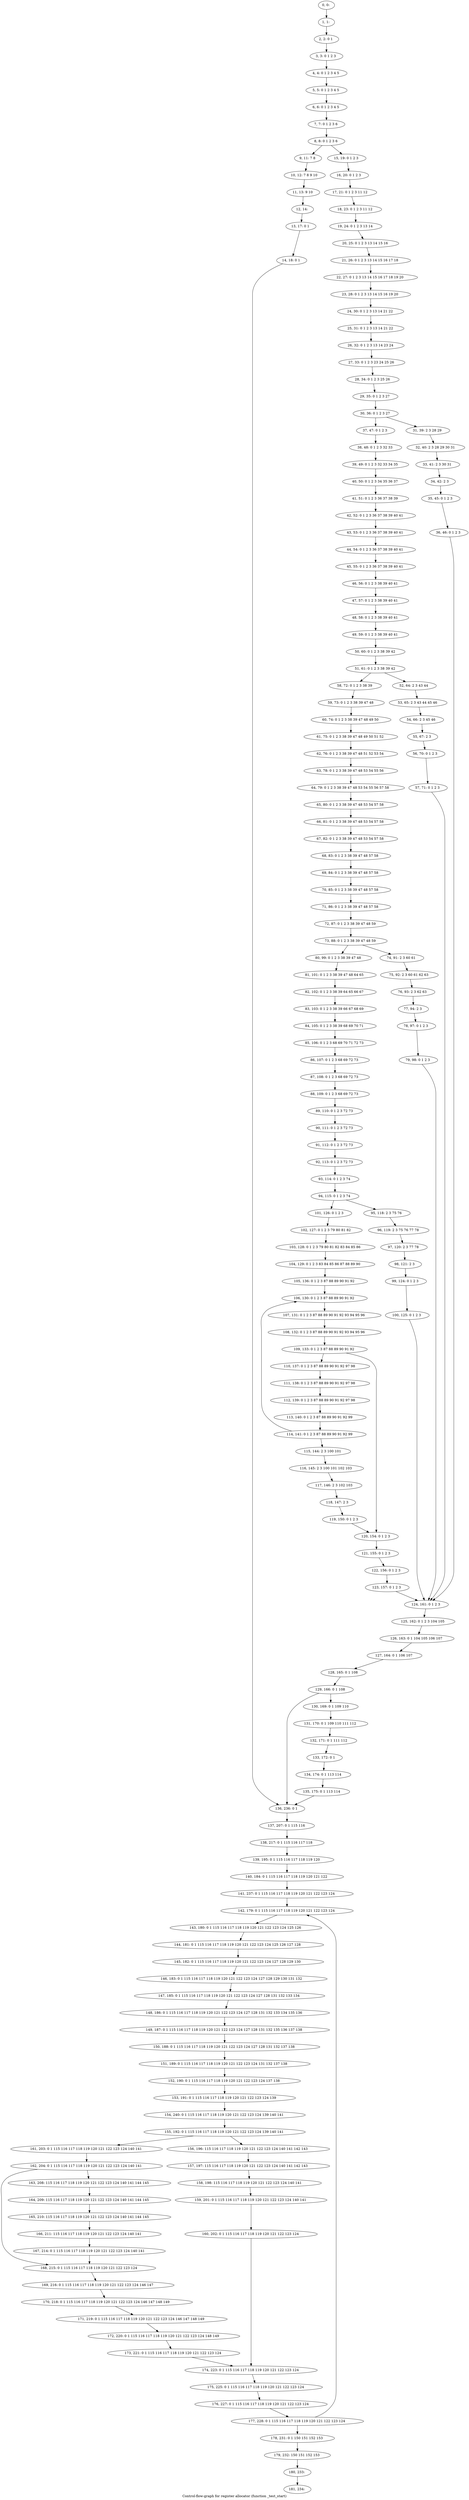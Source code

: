 digraph G {
graph [label="Control-flow-graph for register allocator (function _test_start)"]
0[label="0, 0: "];
1[label="1, 1: "];
2[label="2, 2: 0 1 "];
3[label="3, 3: 0 1 2 3 "];
4[label="4, 4: 0 1 2 3 4 5 "];
5[label="5, 5: 0 1 2 3 4 5 "];
6[label="6, 6: 0 1 2 3 4 5 "];
7[label="7, 7: 0 1 2 3 6 "];
8[label="8, 8: 0 1 2 3 6 "];
9[label="9, 11: 7 8 "];
10[label="10, 12: 7 8 9 10 "];
11[label="11, 13: 9 10 "];
12[label="12, 14: "];
13[label="13, 17: 0 1 "];
14[label="14, 18: 0 1 "];
15[label="15, 19: 0 1 2 3 "];
16[label="16, 20: 0 1 2 3 "];
17[label="17, 21: 0 1 2 3 11 12 "];
18[label="18, 23: 0 1 2 3 11 12 "];
19[label="19, 24: 0 1 2 3 13 14 "];
20[label="20, 25: 0 1 2 3 13 14 15 16 "];
21[label="21, 26: 0 1 2 3 13 14 15 16 17 18 "];
22[label="22, 27: 0 1 2 3 13 14 15 16 17 18 19 20 "];
23[label="23, 28: 0 1 2 3 13 14 15 16 19 20 "];
24[label="24, 30: 0 1 2 3 13 14 21 22 "];
25[label="25, 31: 0 1 2 3 13 14 21 22 "];
26[label="26, 32: 0 1 2 3 13 14 23 24 "];
27[label="27, 33: 0 1 2 3 23 24 25 26 "];
28[label="28, 34: 0 1 2 3 25 26 "];
29[label="29, 35: 0 1 2 3 27 "];
30[label="30, 36: 0 1 2 3 27 "];
31[label="31, 39: 2 3 28 29 "];
32[label="32, 40: 2 3 28 29 30 31 "];
33[label="33, 41: 2 3 30 31 "];
34[label="34, 42: 2 3 "];
35[label="35, 45: 0 1 2 3 "];
36[label="36, 46: 0 1 2 3 "];
37[label="37, 47: 0 1 2 3 "];
38[label="38, 48: 0 1 2 3 32 33 "];
39[label="39, 49: 0 1 2 3 32 33 34 35 "];
40[label="40, 50: 0 1 2 3 34 35 36 37 "];
41[label="41, 51: 0 1 2 3 36 37 38 39 "];
42[label="42, 52: 0 1 2 3 36 37 38 39 40 41 "];
43[label="43, 53: 0 1 2 3 36 37 38 39 40 41 "];
44[label="44, 54: 0 1 2 3 36 37 38 39 40 41 "];
45[label="45, 55: 0 1 2 3 36 37 38 39 40 41 "];
46[label="46, 56: 0 1 2 3 38 39 40 41 "];
47[label="47, 57: 0 1 2 3 38 39 40 41 "];
48[label="48, 58: 0 1 2 3 38 39 40 41 "];
49[label="49, 59: 0 1 2 3 38 39 40 41 "];
50[label="50, 60: 0 1 2 3 38 39 42 "];
51[label="51, 61: 0 1 2 3 38 39 42 "];
52[label="52, 64: 2 3 43 44 "];
53[label="53, 65: 2 3 43 44 45 46 "];
54[label="54, 66: 2 3 45 46 "];
55[label="55, 67: 2 3 "];
56[label="56, 70: 0 1 2 3 "];
57[label="57, 71: 0 1 2 3 "];
58[label="58, 72: 0 1 2 3 38 39 "];
59[label="59, 73: 0 1 2 3 38 39 47 48 "];
60[label="60, 74: 0 1 2 3 38 39 47 48 49 50 "];
61[label="61, 75: 0 1 2 3 38 39 47 48 49 50 51 52 "];
62[label="62, 76: 0 1 2 3 38 39 47 48 51 52 53 54 "];
63[label="63, 78: 0 1 2 3 38 39 47 48 53 54 55 56 "];
64[label="64, 79: 0 1 2 3 38 39 47 48 53 54 55 56 57 58 "];
65[label="65, 80: 0 1 2 3 38 39 47 48 53 54 57 58 "];
66[label="66, 81: 0 1 2 3 38 39 47 48 53 54 57 58 "];
67[label="67, 82: 0 1 2 3 38 39 47 48 53 54 57 58 "];
68[label="68, 83: 0 1 2 3 38 39 47 48 57 58 "];
69[label="69, 84: 0 1 2 3 38 39 47 48 57 58 "];
70[label="70, 85: 0 1 2 3 38 39 47 48 57 58 "];
71[label="71, 86: 0 1 2 3 38 39 47 48 57 58 "];
72[label="72, 87: 0 1 2 3 38 39 47 48 59 "];
73[label="73, 88: 0 1 2 3 38 39 47 48 59 "];
74[label="74, 91: 2 3 60 61 "];
75[label="75, 92: 2 3 60 61 62 63 "];
76[label="76, 93: 2 3 62 63 "];
77[label="77, 94: 2 3 "];
78[label="78, 97: 0 1 2 3 "];
79[label="79, 98: 0 1 2 3 "];
80[label="80, 99: 0 1 2 3 38 39 47 48 "];
81[label="81, 101: 0 1 2 3 38 39 47 48 64 65 "];
82[label="82, 102: 0 1 2 3 38 39 64 65 66 67 "];
83[label="83, 103: 0 1 2 3 38 39 66 67 68 69 "];
84[label="84, 105: 0 1 2 3 38 39 68 69 70 71 "];
85[label="85, 106: 0 1 2 3 68 69 70 71 72 73 "];
86[label="86, 107: 0 1 2 3 68 69 72 73 "];
87[label="87, 108: 0 1 2 3 68 69 72 73 "];
88[label="88, 109: 0 1 2 3 68 69 72 73 "];
89[label="89, 110: 0 1 2 3 72 73 "];
90[label="90, 111: 0 1 2 3 72 73 "];
91[label="91, 112: 0 1 2 3 72 73 "];
92[label="92, 113: 0 1 2 3 72 73 "];
93[label="93, 114: 0 1 2 3 74 "];
94[label="94, 115: 0 1 2 3 74 "];
95[label="95, 118: 2 3 75 76 "];
96[label="96, 119: 2 3 75 76 77 78 "];
97[label="97, 120: 2 3 77 78 "];
98[label="98, 121: 2 3 "];
99[label="99, 124: 0 1 2 3 "];
100[label="100, 125: 0 1 2 3 "];
101[label="101, 126: 0 1 2 3 "];
102[label="102, 127: 0 1 2 3 79 80 81 82 "];
103[label="103, 128: 0 1 2 3 79 80 81 82 83 84 85 86 "];
104[label="104, 129: 0 1 2 3 83 84 85 86 87 88 89 90 "];
105[label="105, 136: 0 1 2 3 87 88 89 90 91 92 "];
106[label="106, 130: 0 1 2 3 87 88 89 90 91 92 "];
107[label="107, 131: 0 1 2 3 87 88 89 90 91 92 93 94 95 96 "];
108[label="108, 132: 0 1 2 3 87 88 89 90 91 92 93 94 95 96 "];
109[label="109, 133: 0 1 2 3 87 88 89 90 91 92 "];
110[label="110, 137: 0 1 2 3 87 88 89 90 91 92 97 98 "];
111[label="111, 138: 0 1 2 3 87 88 89 90 91 92 97 98 "];
112[label="112, 139: 0 1 2 3 87 88 89 90 91 92 97 98 "];
113[label="113, 140: 0 1 2 3 87 88 89 90 91 92 99 "];
114[label="114, 141: 0 1 2 3 87 88 89 90 91 92 99 "];
115[label="115, 144: 2 3 100 101 "];
116[label="116, 145: 2 3 100 101 102 103 "];
117[label="117, 146: 2 3 102 103 "];
118[label="118, 147: 2 3 "];
119[label="119, 150: 0 1 2 3 "];
120[label="120, 154: 0 1 2 3 "];
121[label="121, 155: 0 1 2 3 "];
122[label="122, 156: 0 1 2 3 "];
123[label="123, 157: 0 1 2 3 "];
124[label="124, 161: 0 1 2 3 "];
125[label="125, 162: 0 1 2 3 104 105 "];
126[label="126, 163: 0 1 104 105 106 107 "];
127[label="127, 164: 0 1 106 107 "];
128[label="128, 165: 0 1 108 "];
129[label="129, 166: 0 1 108 "];
130[label="130, 169: 0 1 109 110 "];
131[label="131, 170: 0 1 109 110 111 112 "];
132[label="132, 171: 0 1 111 112 "];
133[label="133, 172: 0 1 "];
134[label="134, 174: 0 1 113 114 "];
135[label="135, 175: 0 1 113 114 "];
136[label="136, 236: 0 1 "];
137[label="137, 207: 0 1 115 116 "];
138[label="138, 217: 0 1 115 116 117 118 "];
139[label="139, 195: 0 1 115 116 117 118 119 120 "];
140[label="140, 184: 0 1 115 116 117 118 119 120 121 122 "];
141[label="141, 237: 0 1 115 116 117 118 119 120 121 122 123 124 "];
142[label="142, 179: 0 1 115 116 117 118 119 120 121 122 123 124 "];
143[label="143, 180: 0 1 115 116 117 118 119 120 121 122 123 124 125 126 "];
144[label="144, 181: 0 1 115 116 117 118 119 120 121 122 123 124 125 126 127 128 "];
145[label="145, 182: 0 1 115 116 117 118 119 120 121 122 123 124 127 128 129 130 "];
146[label="146, 183: 0 1 115 116 117 118 119 120 121 122 123 124 127 128 129 130 131 132 "];
147[label="147, 185: 0 1 115 116 117 118 119 120 121 122 123 124 127 128 131 132 133 134 "];
148[label="148, 186: 0 1 115 116 117 118 119 120 121 122 123 124 127 128 131 132 133 134 135 136 "];
149[label="149, 187: 0 1 115 116 117 118 119 120 121 122 123 124 127 128 131 132 135 136 137 138 "];
150[label="150, 188: 0 1 115 116 117 118 119 120 121 122 123 124 127 128 131 132 137 138 "];
151[label="151, 189: 0 1 115 116 117 118 119 120 121 122 123 124 131 132 137 138 "];
152[label="152, 190: 0 1 115 116 117 118 119 120 121 122 123 124 137 138 "];
153[label="153, 191: 0 1 115 116 117 118 119 120 121 122 123 124 139 "];
154[label="154, 240: 0 1 115 116 117 118 119 120 121 122 123 124 139 140 141 "];
155[label="155, 192: 0 1 115 116 117 118 119 120 121 122 123 124 139 140 141 "];
156[label="156, 196: 115 116 117 118 119 120 121 122 123 124 140 141 142 143 "];
157[label="157, 197: 115 116 117 118 119 120 121 122 123 124 140 141 142 143 "];
158[label="158, 198: 115 116 117 118 119 120 121 122 123 124 140 141 "];
159[label="159, 201: 0 1 115 116 117 118 119 120 121 122 123 124 140 141 "];
160[label="160, 202: 0 1 115 116 117 118 119 120 121 122 123 124 "];
161[label="161, 203: 0 1 115 116 117 118 119 120 121 122 123 124 140 141 "];
162[label="162, 204: 0 1 115 116 117 118 119 120 121 122 123 124 140 141 "];
163[label="163, 208: 115 116 117 118 119 120 121 122 123 124 140 141 144 145 "];
164[label="164, 209: 115 116 117 118 119 120 121 122 123 124 140 141 144 145 "];
165[label="165, 210: 115 116 117 118 119 120 121 122 123 124 140 141 144 145 "];
166[label="166, 211: 115 116 117 118 119 120 121 122 123 124 140 141 "];
167[label="167, 214: 0 1 115 116 117 118 119 120 121 122 123 124 140 141 "];
168[label="168, 215: 0 1 115 116 117 118 119 120 121 122 123 124 "];
169[label="169, 216: 0 1 115 116 117 118 119 120 121 122 123 124 146 147 "];
170[label="170, 218: 0 1 115 116 117 118 119 120 121 122 123 124 146 147 148 149 "];
171[label="171, 219: 0 1 115 116 117 118 119 120 121 122 123 124 146 147 148 149 "];
172[label="172, 220: 0 1 115 116 117 118 119 120 121 122 123 124 148 149 "];
173[label="173, 221: 0 1 115 116 117 118 119 120 121 122 123 124 "];
174[label="174, 223: 0 1 115 116 117 118 119 120 121 122 123 124 "];
175[label="175, 225: 0 1 115 116 117 118 119 120 121 122 123 124 "];
176[label="176, 227: 0 1 115 116 117 118 119 120 121 122 123 124 "];
177[label="177, 228: 0 1 115 116 117 118 119 120 121 122 123 124 "];
178[label="178, 231: 0 1 150 151 152 153 "];
179[label="179, 232: 150 151 152 153 "];
180[label="180, 233: "];
181[label="181, 234: "];
0->1 ;
1->2 ;
2->3 ;
3->4 ;
4->5 ;
5->6 ;
6->7 ;
7->8 ;
8->9 ;
8->15 ;
9->10 ;
10->11 ;
11->12 ;
12->13 ;
13->14 ;
14->136 ;
15->16 ;
16->17 ;
17->18 ;
18->19 ;
19->20 ;
20->21 ;
21->22 ;
22->23 ;
23->24 ;
24->25 ;
25->26 ;
26->27 ;
27->28 ;
28->29 ;
29->30 ;
30->31 ;
30->37 ;
31->32 ;
32->33 ;
33->34 ;
34->35 ;
35->36 ;
36->124 ;
37->38 ;
38->39 ;
39->40 ;
40->41 ;
41->42 ;
42->43 ;
43->44 ;
44->45 ;
45->46 ;
46->47 ;
47->48 ;
48->49 ;
49->50 ;
50->51 ;
51->52 ;
51->58 ;
52->53 ;
53->54 ;
54->55 ;
55->56 ;
56->57 ;
57->124 ;
58->59 ;
59->60 ;
60->61 ;
61->62 ;
62->63 ;
63->64 ;
64->65 ;
65->66 ;
66->67 ;
67->68 ;
68->69 ;
69->70 ;
70->71 ;
71->72 ;
72->73 ;
73->74 ;
73->80 ;
74->75 ;
75->76 ;
76->77 ;
77->78 ;
78->79 ;
79->124 ;
80->81 ;
81->82 ;
82->83 ;
83->84 ;
84->85 ;
85->86 ;
86->87 ;
87->88 ;
88->89 ;
89->90 ;
90->91 ;
91->92 ;
92->93 ;
93->94 ;
94->95 ;
94->101 ;
95->96 ;
96->97 ;
97->98 ;
98->99 ;
99->100 ;
100->124 ;
101->102 ;
102->103 ;
103->104 ;
104->105 ;
105->106 ;
106->107 ;
107->108 ;
108->109 ;
109->110 ;
109->120 ;
110->111 ;
111->112 ;
112->113 ;
113->114 ;
114->115 ;
114->106 ;
115->116 ;
116->117 ;
117->118 ;
118->119 ;
119->120 ;
120->121 ;
121->122 ;
122->123 ;
123->124 ;
124->125 ;
125->126 ;
126->127 ;
127->128 ;
128->129 ;
129->130 ;
129->136 ;
130->131 ;
131->132 ;
132->133 ;
133->134 ;
134->135 ;
135->136 ;
136->137 ;
137->138 ;
138->139 ;
139->140 ;
140->141 ;
141->142 ;
142->143 ;
143->144 ;
144->145 ;
145->146 ;
146->147 ;
147->148 ;
148->149 ;
149->150 ;
150->151 ;
151->152 ;
152->153 ;
153->154 ;
154->155 ;
155->156 ;
155->161 ;
156->157 ;
157->158 ;
158->159 ;
159->160 ;
160->174 ;
161->162 ;
162->163 ;
162->168 ;
163->164 ;
164->165 ;
165->166 ;
166->167 ;
167->168 ;
168->169 ;
169->170 ;
170->171 ;
171->172 ;
172->173 ;
173->174 ;
174->175 ;
175->176 ;
176->177 ;
177->178 ;
177->142 ;
178->179 ;
179->180 ;
180->181 ;
}
